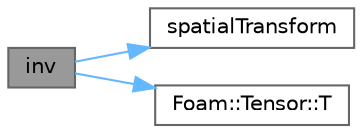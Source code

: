 digraph "inv"
{
 // LATEX_PDF_SIZE
  bgcolor="transparent";
  edge [fontname=Helvetica,fontsize=10,labelfontname=Helvetica,labelfontsize=10];
  node [fontname=Helvetica,fontsize=10,shape=box,height=0.2,width=0.4];
  rankdir="LR";
  Node1 [id="Node000001",label="inv",height=0.2,width=0.4,color="gray40", fillcolor="grey60", style="filled", fontcolor="black",tooltip=" "];
  Node1 -> Node2 [id="edge1_Node000001_Node000002",color="steelblue1",style="solid",tooltip=" "];
  Node2 [id="Node000002",label="spatialTransform",height=0.2,width=0.4,color="grey40", fillcolor="white", style="filled",URL="$classFoam_1_1spatialTransform.html#a76bc9ad8fb2a090d16c8182821007d46",tooltip=" "];
  Node1 -> Node3 [id="edge2_Node000001_Node000003",color="steelblue1",style="solid",tooltip=" "];
  Node3 [id="Node000003",label="Foam::Tensor::T",height=0.2,width=0.4,color="grey40", fillcolor="white", style="filled",URL="$classFoam_1_1Tensor.html#a12920d6e112e0fa9c723bc489c9d067b",tooltip=" "];
}
